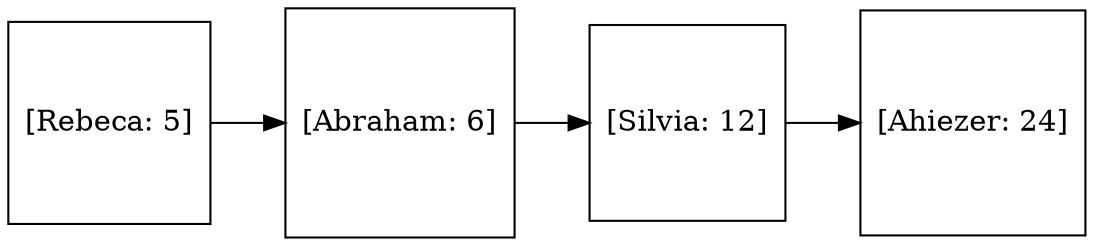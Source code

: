 digraph G {node [shape = square]; 
 graph [rankdir=LR]; 
"[Rebeca: 5]" ->"[Abraham: 6]" ->"[Silvia: 12]" ->"[Ahiezer: 24]"}